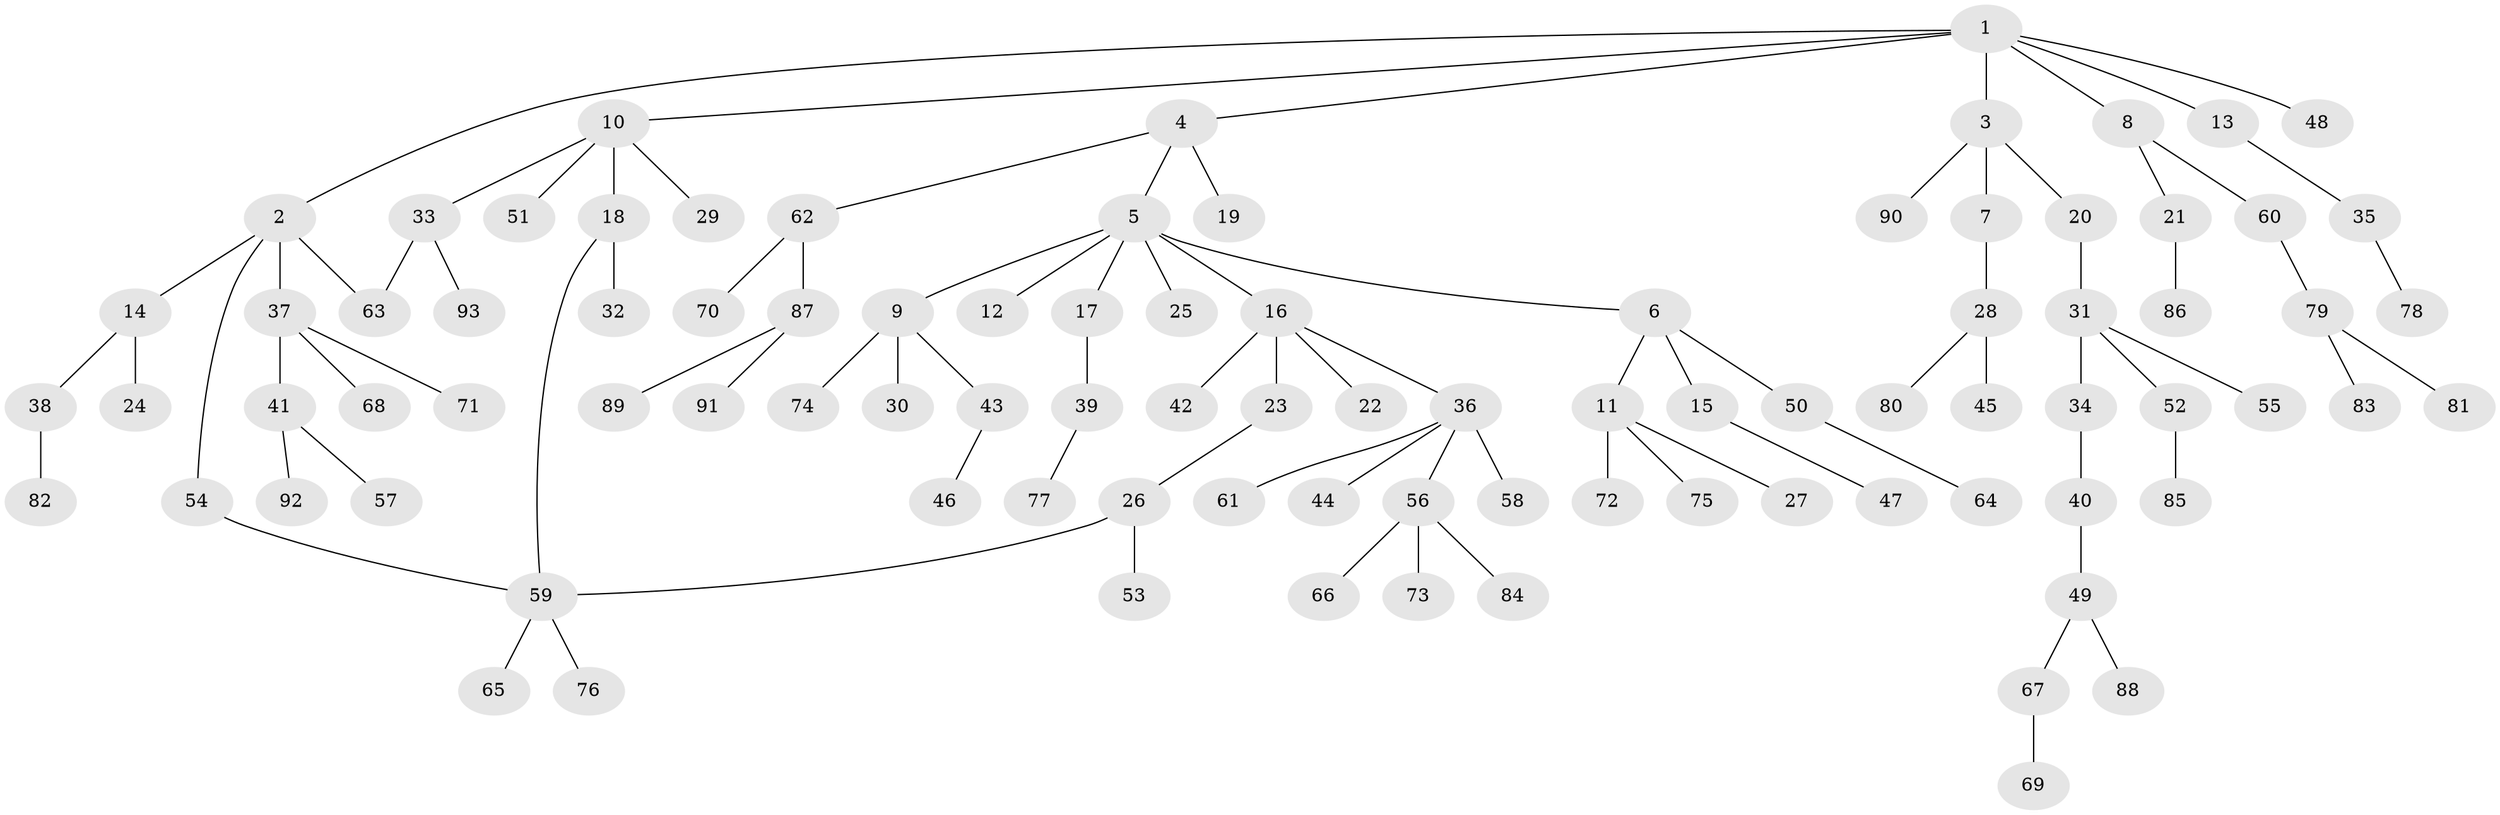 // Generated by graph-tools (version 1.1) at 2025/49/03/09/25 03:49:17]
// undirected, 93 vertices, 95 edges
graph export_dot {
graph [start="1"]
  node [color=gray90,style=filled];
  1;
  2;
  3;
  4;
  5;
  6;
  7;
  8;
  9;
  10;
  11;
  12;
  13;
  14;
  15;
  16;
  17;
  18;
  19;
  20;
  21;
  22;
  23;
  24;
  25;
  26;
  27;
  28;
  29;
  30;
  31;
  32;
  33;
  34;
  35;
  36;
  37;
  38;
  39;
  40;
  41;
  42;
  43;
  44;
  45;
  46;
  47;
  48;
  49;
  50;
  51;
  52;
  53;
  54;
  55;
  56;
  57;
  58;
  59;
  60;
  61;
  62;
  63;
  64;
  65;
  66;
  67;
  68;
  69;
  70;
  71;
  72;
  73;
  74;
  75;
  76;
  77;
  78;
  79;
  80;
  81;
  82;
  83;
  84;
  85;
  86;
  87;
  88;
  89;
  90;
  91;
  92;
  93;
  1 -- 2;
  1 -- 3;
  1 -- 4;
  1 -- 8;
  1 -- 10;
  1 -- 13;
  1 -- 48;
  2 -- 14;
  2 -- 37;
  2 -- 54;
  2 -- 63;
  3 -- 7;
  3 -- 20;
  3 -- 90;
  4 -- 5;
  4 -- 19;
  4 -- 62;
  5 -- 6;
  5 -- 9;
  5 -- 12;
  5 -- 16;
  5 -- 17;
  5 -- 25;
  6 -- 11;
  6 -- 15;
  6 -- 50;
  7 -- 28;
  8 -- 21;
  8 -- 60;
  9 -- 30;
  9 -- 43;
  9 -- 74;
  10 -- 18;
  10 -- 29;
  10 -- 33;
  10 -- 51;
  11 -- 27;
  11 -- 72;
  11 -- 75;
  13 -- 35;
  14 -- 24;
  14 -- 38;
  15 -- 47;
  16 -- 22;
  16 -- 23;
  16 -- 36;
  16 -- 42;
  17 -- 39;
  18 -- 32;
  18 -- 59;
  20 -- 31;
  21 -- 86;
  23 -- 26;
  26 -- 53;
  26 -- 59;
  28 -- 45;
  28 -- 80;
  31 -- 34;
  31 -- 52;
  31 -- 55;
  33 -- 63;
  33 -- 93;
  34 -- 40;
  35 -- 78;
  36 -- 44;
  36 -- 56;
  36 -- 58;
  36 -- 61;
  37 -- 41;
  37 -- 68;
  37 -- 71;
  38 -- 82;
  39 -- 77;
  40 -- 49;
  41 -- 57;
  41 -- 92;
  43 -- 46;
  49 -- 67;
  49 -- 88;
  50 -- 64;
  52 -- 85;
  54 -- 59;
  56 -- 66;
  56 -- 73;
  56 -- 84;
  59 -- 65;
  59 -- 76;
  60 -- 79;
  62 -- 70;
  62 -- 87;
  67 -- 69;
  79 -- 81;
  79 -- 83;
  87 -- 89;
  87 -- 91;
}
